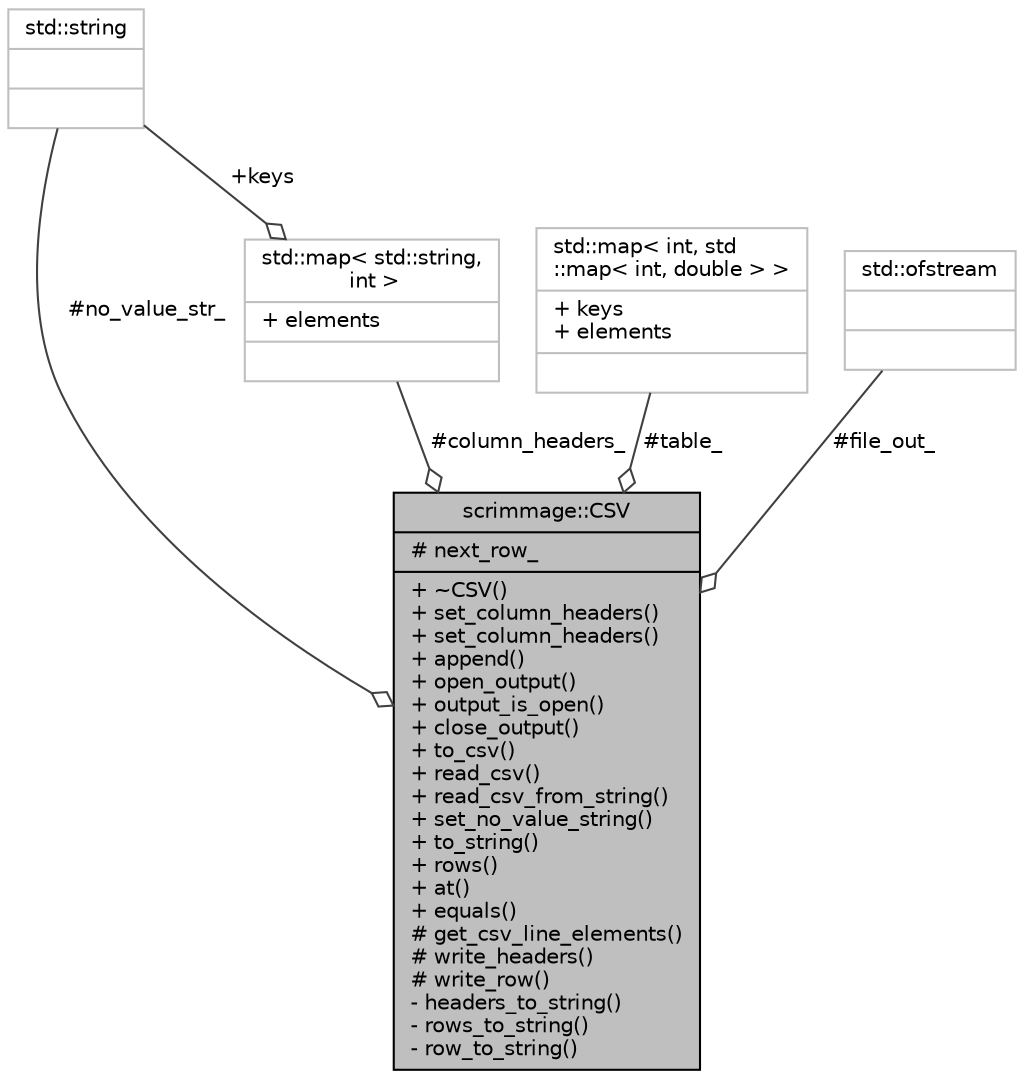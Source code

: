 digraph "scrimmage::CSV"
{
 // LATEX_PDF_SIZE
  edge [fontname="Helvetica",fontsize="10",labelfontname="Helvetica",labelfontsize="10"];
  node [fontname="Helvetica",fontsize="10",shape=record];
  Node1 [label="{scrimmage::CSV\n|# next_row_\l|+ ~CSV()\l+ set_column_headers()\l+ set_column_headers()\l+ append()\l+ open_output()\l+ output_is_open()\l+ close_output()\l+ to_csv()\l+ read_csv()\l+ read_csv_from_string()\l+ set_no_value_string()\l+ to_string()\l+ rows()\l+ at()\l+ equals()\l# get_csv_line_elements()\l# write_headers()\l# write_row()\l- headers_to_string()\l- rows_to_string()\l- row_to_string()\l}",height=0.2,width=0.4,color="black", fillcolor="grey75", style="filled", fontcolor="black",tooltip=" "];
  Node2 -> Node1 [color="grey25",fontsize="10",style="solid",label=" #column_headers_" ,arrowhead="odiamond",fontname="Helvetica"];
  Node2 [label="{std::map\< std::string,\l int \>\n|+ elements\l|}",height=0.2,width=0.4,color="grey75", fillcolor="white", style="filled",tooltip=" "];
  Node3 -> Node2 [color="grey25",fontsize="10",style="solid",label=" +keys" ,arrowhead="odiamond",fontname="Helvetica"];
  Node3 [label="{std::string\n||}",height=0.2,width=0.4,color="grey75", fillcolor="white", style="filled",tooltip="STL class."];
  Node3 -> Node1 [color="grey25",fontsize="10",style="solid",label=" #no_value_str_" ,arrowhead="odiamond",fontname="Helvetica"];
  Node8 -> Node1 [color="grey25",fontsize="10",style="solid",label=" #table_" ,arrowhead="odiamond",fontname="Helvetica"];
  Node8 [label="{std::map\< int, std\l::map\< int, double \> \>\n|+ keys\l+ elements\l|}",height=0.2,width=0.4,color="grey75", fillcolor="white", style="filled",tooltip=" "];
  Node9 -> Node1 [color="grey25",fontsize="10",style="solid",label=" #file_out_" ,arrowhead="odiamond",fontname="Helvetica"];
  Node9 [label="{std::ofstream\n||}",height=0.2,width=0.4,color="grey75", fillcolor="white", style="filled",tooltip="STL class."];
}
